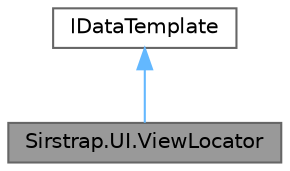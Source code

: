 digraph "Sirstrap.UI.ViewLocator"
{
 // LATEX_PDF_SIZE
  bgcolor="transparent";
  edge [fontname=Helvetica,fontsize=10,labelfontname=Helvetica,labelfontsize=10];
  node [fontname=Helvetica,fontsize=10,shape=box,height=0.2,width=0.4];
  Node1 [id="Node000001",label="Sirstrap.UI.ViewLocator",height=0.2,width=0.4,color="gray40", fillcolor="grey60", style="filled", fontcolor="black",tooltip="Locates views for view models using a naming convention."];
  Node2 -> Node1 [id="edge1_Node000001_Node000002",dir="back",color="steelblue1",style="solid",tooltip=" "];
  Node2 [id="Node000002",label="IDataTemplate",height=0.2,width=0.4,color="gray40", fillcolor="white", style="filled",tooltip=" "];
}
